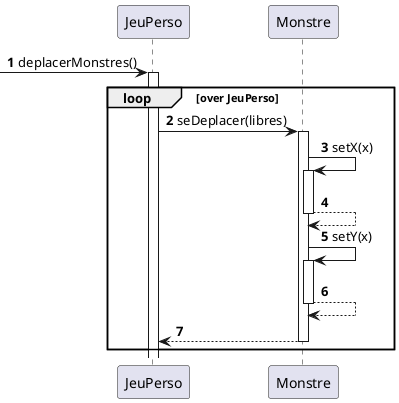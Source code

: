 @startuml

autonumber

-> JeuPerso : deplacerMonstres()
activate JeuPerso
loop over JeuPerso
    JeuPerso -> Monstre : seDeplacer(libres)
    activate Monstre

    Monstre -> Monstre : setX(x)
    activate Monstre
    Monstre --> Monstre
    deactivate Monstre

    Monstre -> Monstre : setY(x)
    activate Monstre
    Monstre --> Monstre
    deactivate Monstre

    Monstre --> JeuPerso
    deactivate Monstre
end loop

@enduml